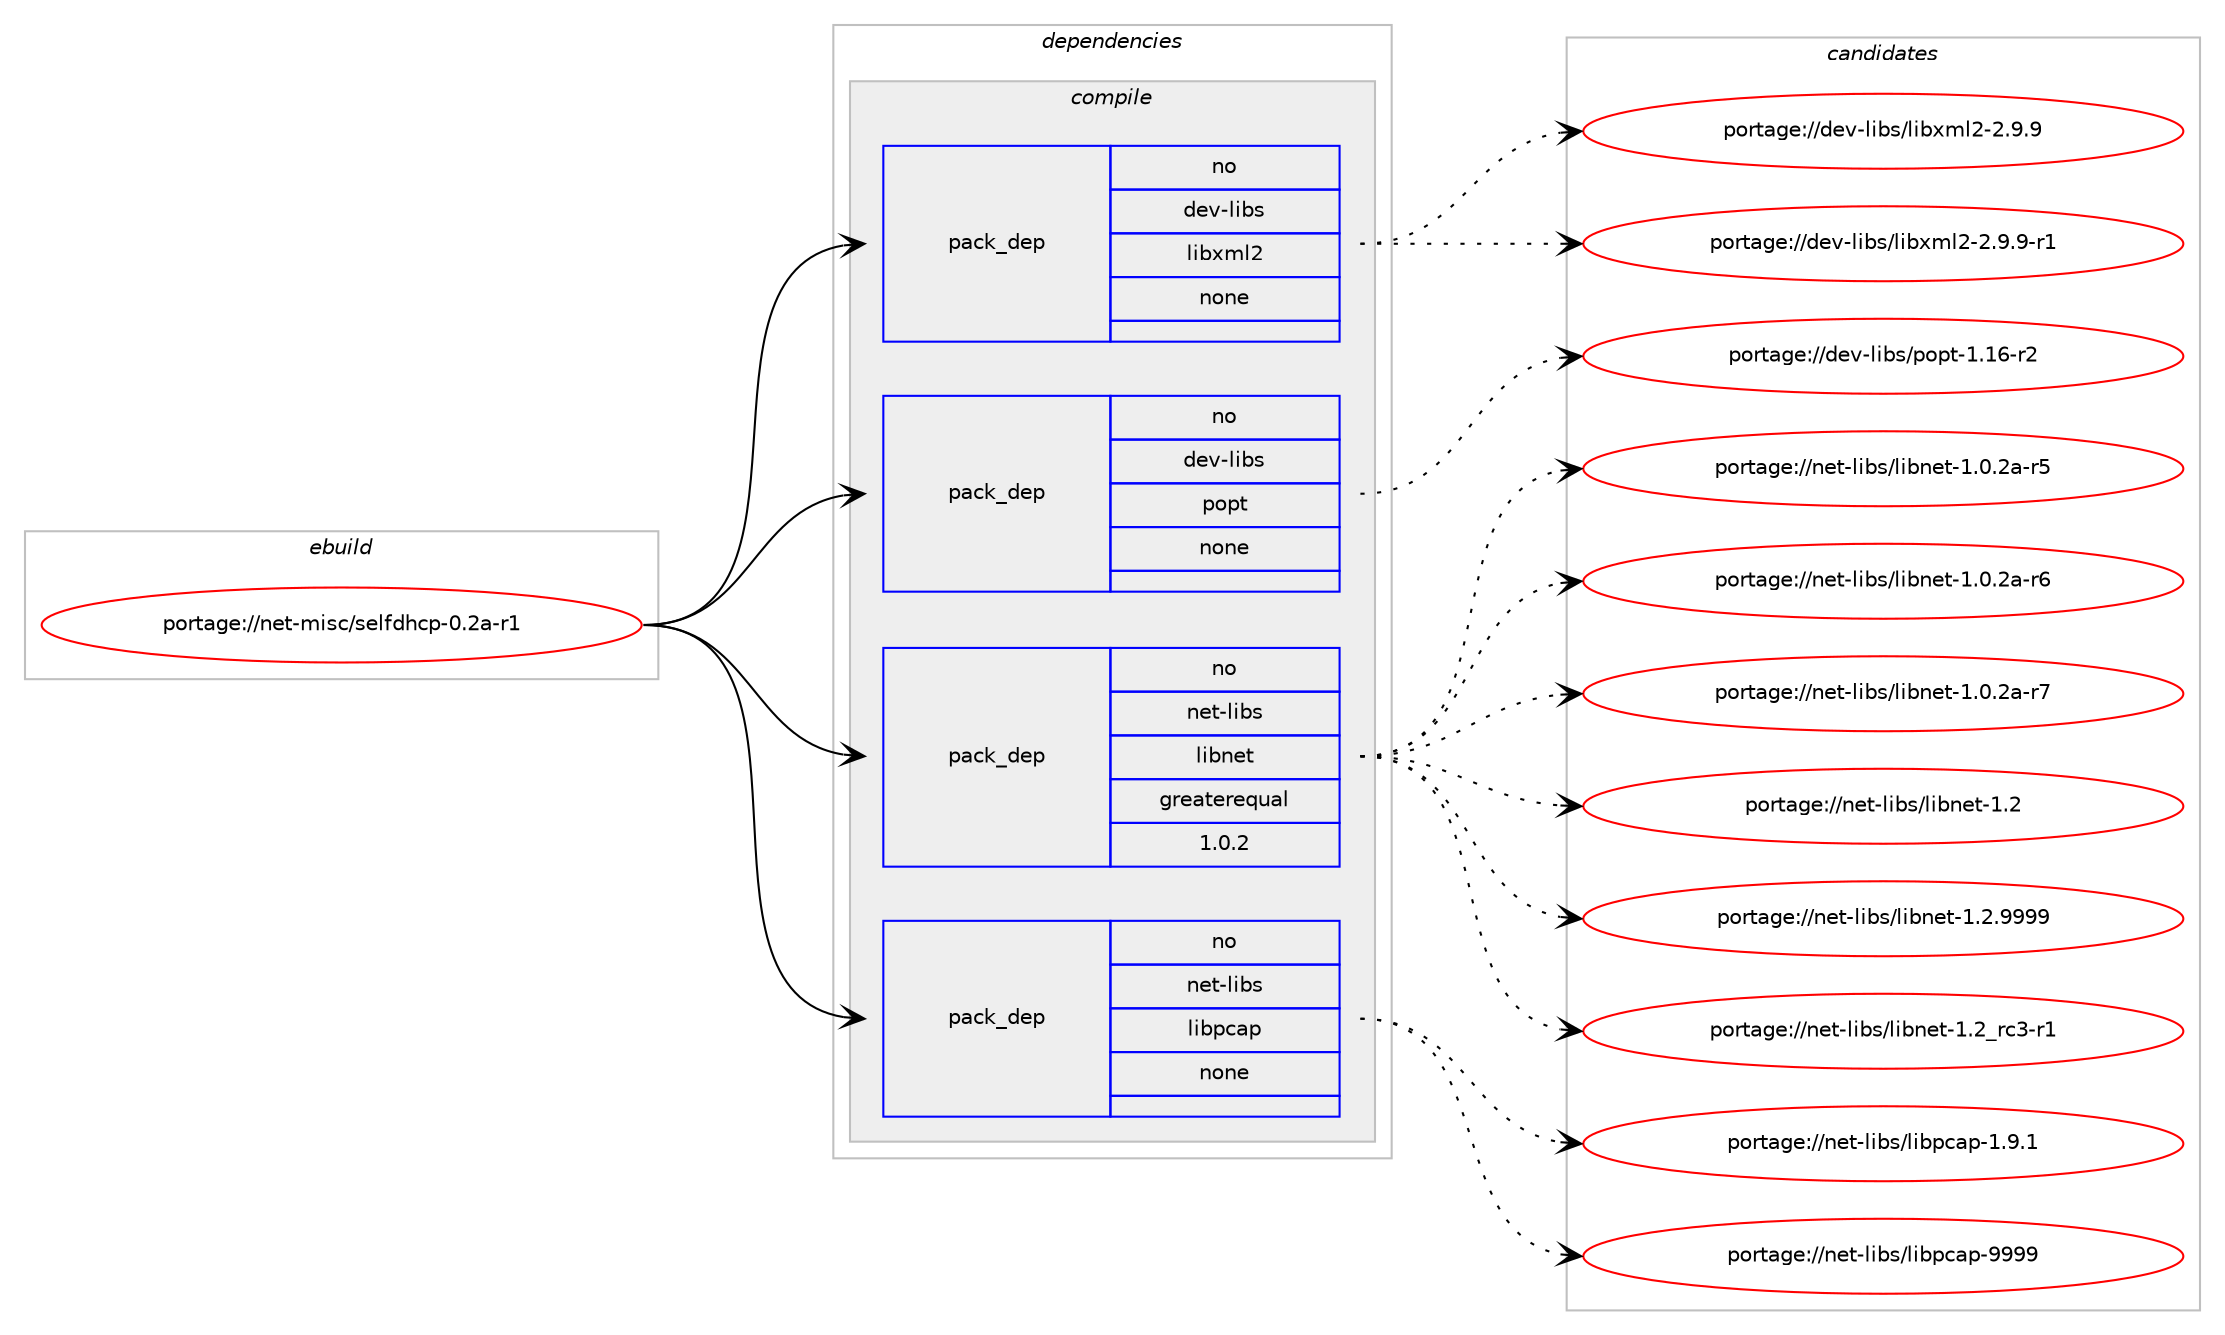 digraph prolog {

# *************
# Graph options
# *************

newrank=true;
concentrate=true;
compound=true;
graph [rankdir=LR,fontname=Helvetica,fontsize=10,ranksep=1.5];#, ranksep=2.5, nodesep=0.2];
edge  [arrowhead=vee];
node  [fontname=Helvetica,fontsize=10];

# **********
# The ebuild
# **********

subgraph cluster_leftcol {
color=gray;
rank=same;
label=<<i>ebuild</i>>;
id [label="portage://net-misc/selfdhcp-0.2a-r1", color=red, width=4, href="../net-misc/selfdhcp-0.2a-r1.svg"];
}

# ****************
# The dependencies
# ****************

subgraph cluster_midcol {
color=gray;
label=<<i>dependencies</i>>;
subgraph cluster_compile {
fillcolor="#eeeeee";
style=filled;
label=<<i>compile</i>>;
subgraph pack271143 {
dependency369904 [label=<<TABLE BORDER="0" CELLBORDER="1" CELLSPACING="0" CELLPADDING="4" WIDTH="220"><TR><TD ROWSPAN="6" CELLPADDING="30">pack_dep</TD></TR><TR><TD WIDTH="110">no</TD></TR><TR><TD>dev-libs</TD></TR><TR><TD>libxml2</TD></TR><TR><TD>none</TD></TR><TR><TD></TD></TR></TABLE>>, shape=none, color=blue];
}
id:e -> dependency369904:w [weight=20,style="solid",arrowhead="vee"];
subgraph pack271144 {
dependency369905 [label=<<TABLE BORDER="0" CELLBORDER="1" CELLSPACING="0" CELLPADDING="4" WIDTH="220"><TR><TD ROWSPAN="6" CELLPADDING="30">pack_dep</TD></TR><TR><TD WIDTH="110">no</TD></TR><TR><TD>dev-libs</TD></TR><TR><TD>popt</TD></TR><TR><TD>none</TD></TR><TR><TD></TD></TR></TABLE>>, shape=none, color=blue];
}
id:e -> dependency369905:w [weight=20,style="solid",arrowhead="vee"];
subgraph pack271145 {
dependency369906 [label=<<TABLE BORDER="0" CELLBORDER="1" CELLSPACING="0" CELLPADDING="4" WIDTH="220"><TR><TD ROWSPAN="6" CELLPADDING="30">pack_dep</TD></TR><TR><TD WIDTH="110">no</TD></TR><TR><TD>net-libs</TD></TR><TR><TD>libnet</TD></TR><TR><TD>greaterequal</TD></TR><TR><TD>1.0.2</TD></TR></TABLE>>, shape=none, color=blue];
}
id:e -> dependency369906:w [weight=20,style="solid",arrowhead="vee"];
subgraph pack271146 {
dependency369907 [label=<<TABLE BORDER="0" CELLBORDER="1" CELLSPACING="0" CELLPADDING="4" WIDTH="220"><TR><TD ROWSPAN="6" CELLPADDING="30">pack_dep</TD></TR><TR><TD WIDTH="110">no</TD></TR><TR><TD>net-libs</TD></TR><TR><TD>libpcap</TD></TR><TR><TD>none</TD></TR><TR><TD></TD></TR></TABLE>>, shape=none, color=blue];
}
id:e -> dependency369907:w [weight=20,style="solid",arrowhead="vee"];
}
subgraph cluster_compileandrun {
fillcolor="#eeeeee";
style=filled;
label=<<i>compile and run</i>>;
}
subgraph cluster_run {
fillcolor="#eeeeee";
style=filled;
label=<<i>run</i>>;
}
}

# **************
# The candidates
# **************

subgraph cluster_choices {
rank=same;
color=gray;
label=<<i>candidates</i>>;

subgraph choice271143 {
color=black;
nodesep=1;
choiceportage1001011184510810598115471081059812010910850455046574657 [label="portage://dev-libs/libxml2-2.9.9", color=red, width=4,href="../dev-libs/libxml2-2.9.9.svg"];
choiceportage10010111845108105981154710810598120109108504550465746574511449 [label="portage://dev-libs/libxml2-2.9.9-r1", color=red, width=4,href="../dev-libs/libxml2-2.9.9-r1.svg"];
dependency369904:e -> choiceportage1001011184510810598115471081059812010910850455046574657:w [style=dotted,weight="100"];
dependency369904:e -> choiceportage10010111845108105981154710810598120109108504550465746574511449:w [style=dotted,weight="100"];
}
subgraph choice271144 {
color=black;
nodesep=1;
choiceportage10010111845108105981154711211111211645494649544511450 [label="portage://dev-libs/popt-1.16-r2", color=red, width=4,href="../dev-libs/popt-1.16-r2.svg"];
dependency369905:e -> choiceportage10010111845108105981154711211111211645494649544511450:w [style=dotted,weight="100"];
}
subgraph choice271145 {
color=black;
nodesep=1;
choiceportage11010111645108105981154710810598110101116454946484650974511453 [label="portage://net-libs/libnet-1.0.2a-r5", color=red, width=4,href="../net-libs/libnet-1.0.2a-r5.svg"];
choiceportage11010111645108105981154710810598110101116454946484650974511454 [label="portage://net-libs/libnet-1.0.2a-r6", color=red, width=4,href="../net-libs/libnet-1.0.2a-r6.svg"];
choiceportage11010111645108105981154710810598110101116454946484650974511455 [label="portage://net-libs/libnet-1.0.2a-r7", color=red, width=4,href="../net-libs/libnet-1.0.2a-r7.svg"];
choiceportage1101011164510810598115471081059811010111645494650 [label="portage://net-libs/libnet-1.2", color=red, width=4,href="../net-libs/libnet-1.2.svg"];
choiceportage11010111645108105981154710810598110101116454946504657575757 [label="portage://net-libs/libnet-1.2.9999", color=red, width=4,href="../net-libs/libnet-1.2.9999.svg"];
choiceportage11010111645108105981154710810598110101116454946509511499514511449 [label="portage://net-libs/libnet-1.2_rc3-r1", color=red, width=4,href="../net-libs/libnet-1.2_rc3-r1.svg"];
dependency369906:e -> choiceportage11010111645108105981154710810598110101116454946484650974511453:w [style=dotted,weight="100"];
dependency369906:e -> choiceportage11010111645108105981154710810598110101116454946484650974511454:w [style=dotted,weight="100"];
dependency369906:e -> choiceportage11010111645108105981154710810598110101116454946484650974511455:w [style=dotted,weight="100"];
dependency369906:e -> choiceportage1101011164510810598115471081059811010111645494650:w [style=dotted,weight="100"];
dependency369906:e -> choiceportage11010111645108105981154710810598110101116454946504657575757:w [style=dotted,weight="100"];
dependency369906:e -> choiceportage11010111645108105981154710810598110101116454946509511499514511449:w [style=dotted,weight="100"];
}
subgraph choice271146 {
color=black;
nodesep=1;
choiceportage110101116451081059811547108105981129997112454946574649 [label="portage://net-libs/libpcap-1.9.1", color=red, width=4,href="../net-libs/libpcap-1.9.1.svg"];
choiceportage1101011164510810598115471081059811299971124557575757 [label="portage://net-libs/libpcap-9999", color=red, width=4,href="../net-libs/libpcap-9999.svg"];
dependency369907:e -> choiceportage110101116451081059811547108105981129997112454946574649:w [style=dotted,weight="100"];
dependency369907:e -> choiceportage1101011164510810598115471081059811299971124557575757:w [style=dotted,weight="100"];
}
}

}
